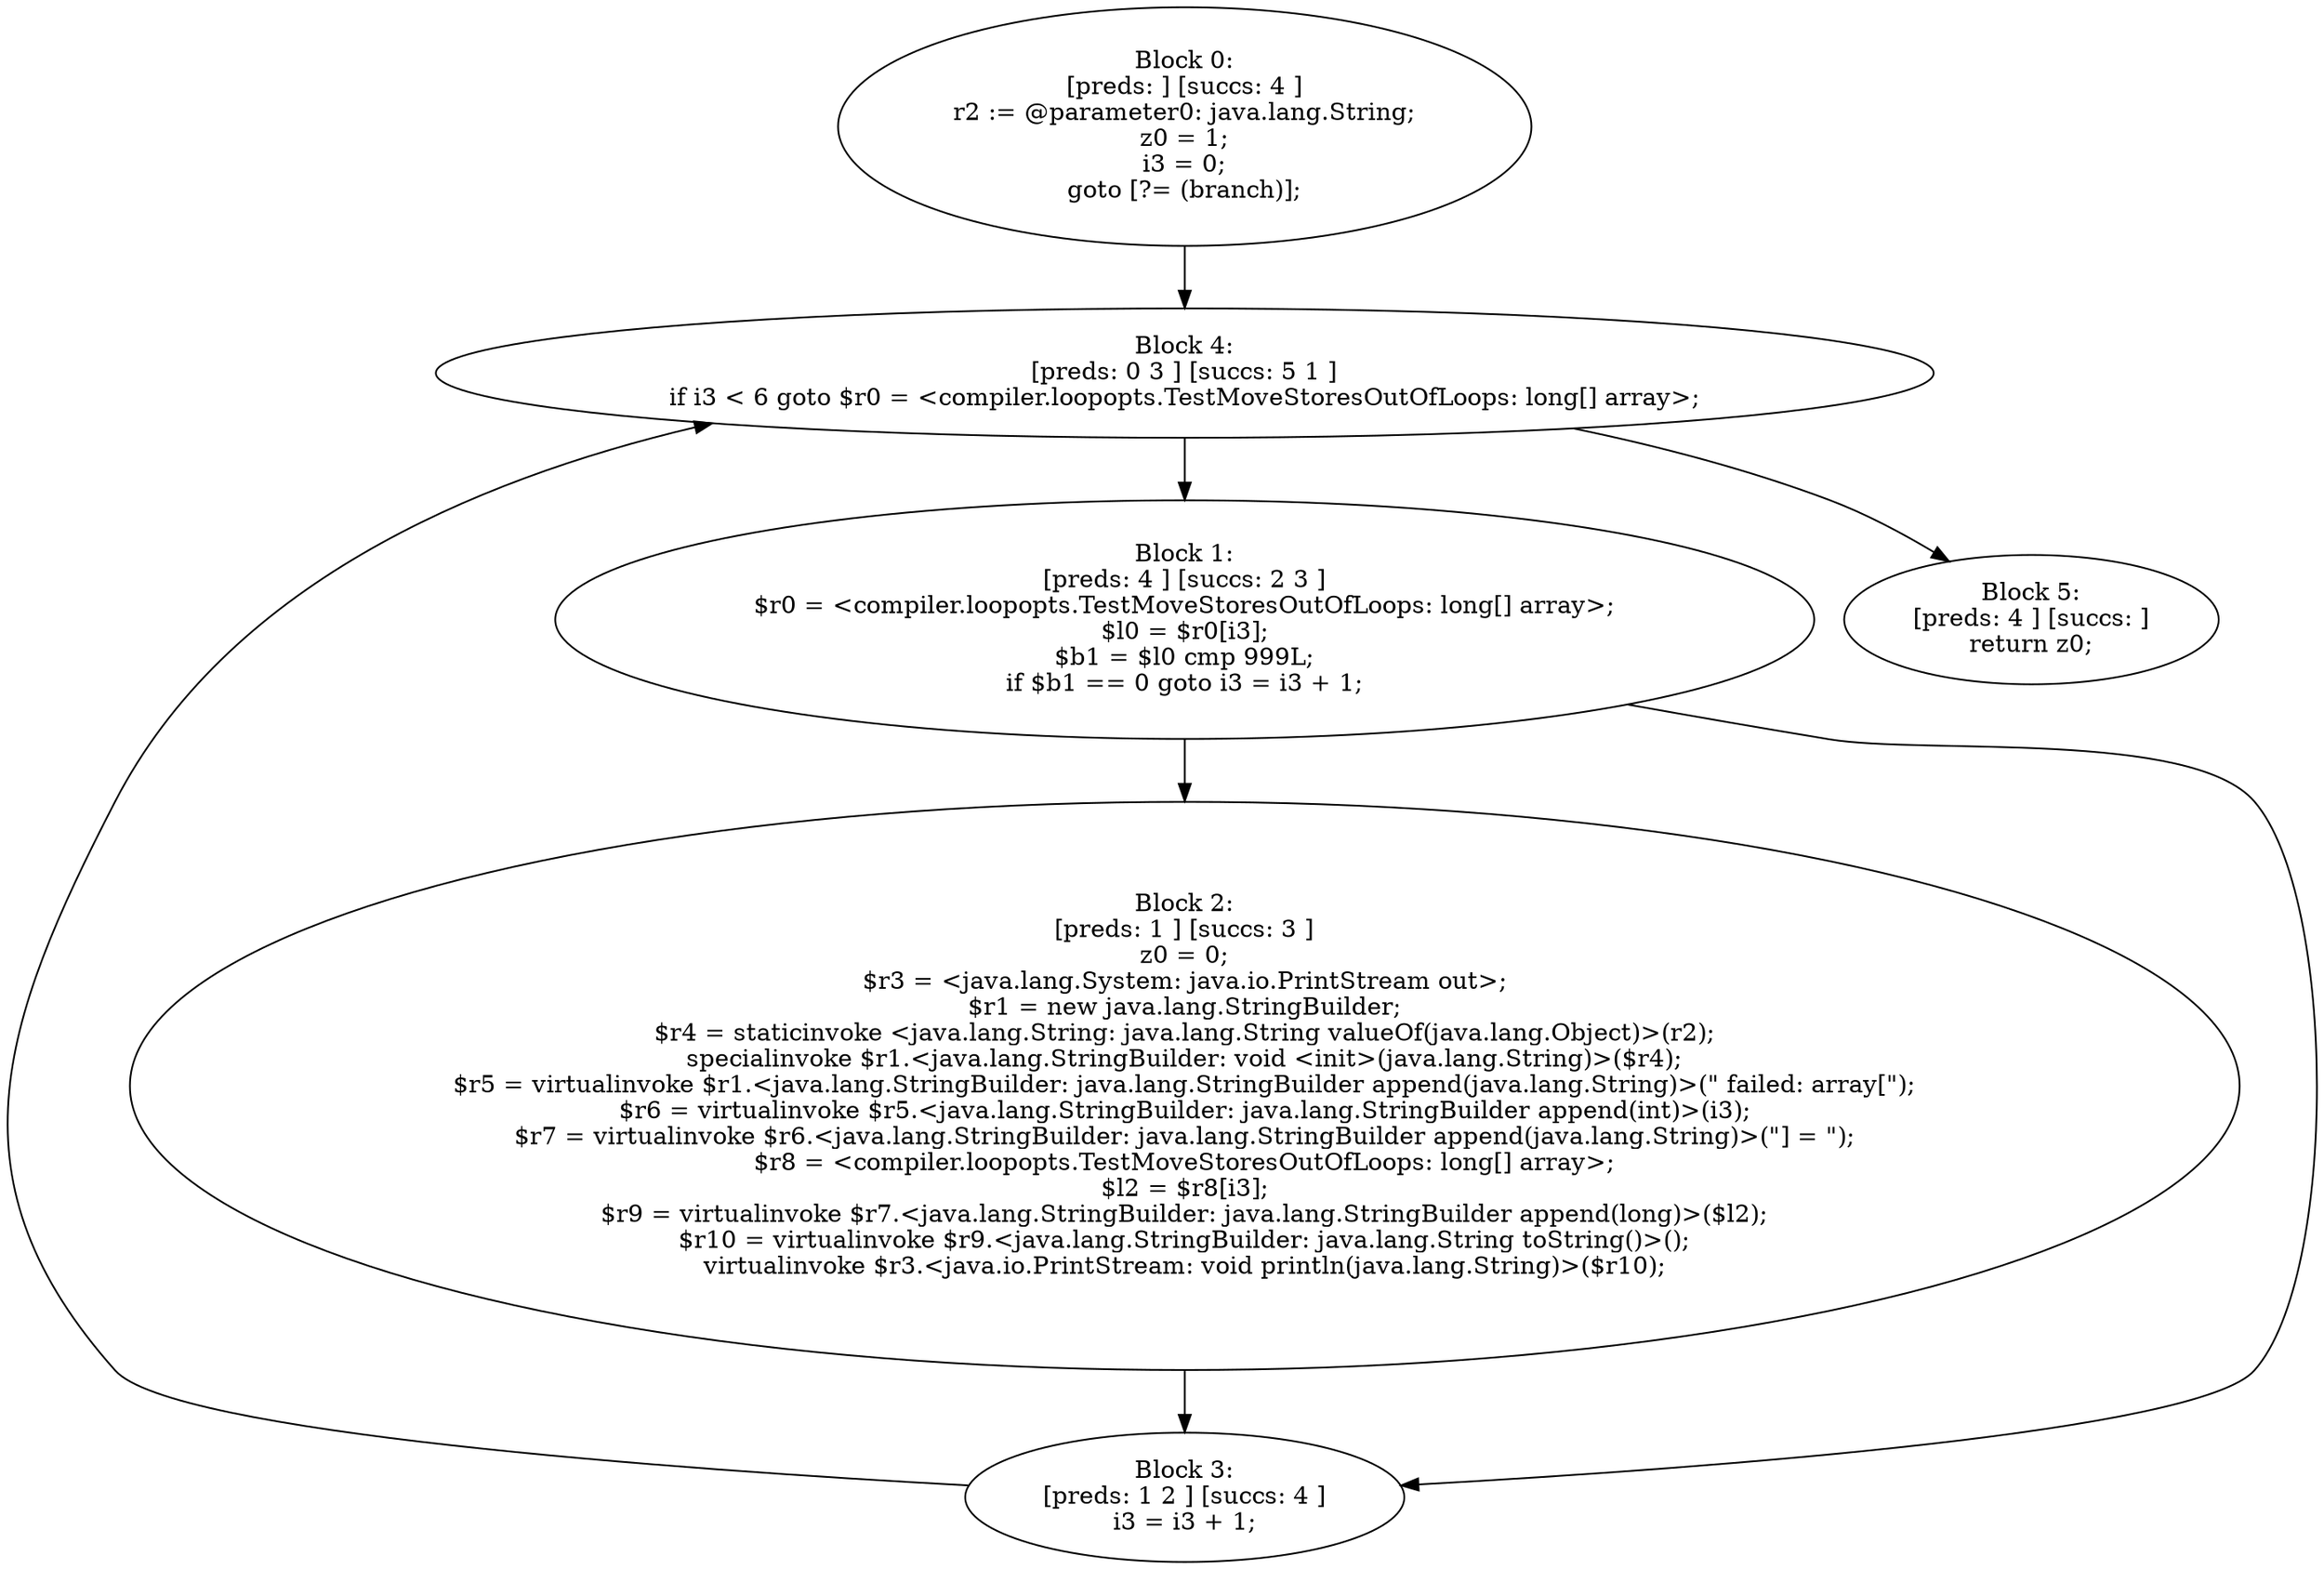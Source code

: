 digraph "unitGraph" {
    "Block 0:
[preds: ] [succs: 4 ]
r2 := @parameter0: java.lang.String;
z0 = 1;
i3 = 0;
goto [?= (branch)];
"
    "Block 1:
[preds: 4 ] [succs: 2 3 ]
$r0 = <compiler.loopopts.TestMoveStoresOutOfLoops: long[] array>;
$l0 = $r0[i3];
$b1 = $l0 cmp 999L;
if $b1 == 0 goto i3 = i3 + 1;
"
    "Block 2:
[preds: 1 ] [succs: 3 ]
z0 = 0;
$r3 = <java.lang.System: java.io.PrintStream out>;
$r1 = new java.lang.StringBuilder;
$r4 = staticinvoke <java.lang.String: java.lang.String valueOf(java.lang.Object)>(r2);
specialinvoke $r1.<java.lang.StringBuilder: void <init>(java.lang.String)>($r4);
$r5 = virtualinvoke $r1.<java.lang.StringBuilder: java.lang.StringBuilder append(java.lang.String)>(\" failed: array[\");
$r6 = virtualinvoke $r5.<java.lang.StringBuilder: java.lang.StringBuilder append(int)>(i3);
$r7 = virtualinvoke $r6.<java.lang.StringBuilder: java.lang.StringBuilder append(java.lang.String)>(\"] = \");
$r8 = <compiler.loopopts.TestMoveStoresOutOfLoops: long[] array>;
$l2 = $r8[i3];
$r9 = virtualinvoke $r7.<java.lang.StringBuilder: java.lang.StringBuilder append(long)>($l2);
$r10 = virtualinvoke $r9.<java.lang.StringBuilder: java.lang.String toString()>();
virtualinvoke $r3.<java.io.PrintStream: void println(java.lang.String)>($r10);
"
    "Block 3:
[preds: 1 2 ] [succs: 4 ]
i3 = i3 + 1;
"
    "Block 4:
[preds: 0 3 ] [succs: 5 1 ]
if i3 < 6 goto $r0 = <compiler.loopopts.TestMoveStoresOutOfLoops: long[] array>;
"
    "Block 5:
[preds: 4 ] [succs: ]
return z0;
"
    "Block 0:
[preds: ] [succs: 4 ]
r2 := @parameter0: java.lang.String;
z0 = 1;
i3 = 0;
goto [?= (branch)];
"->"Block 4:
[preds: 0 3 ] [succs: 5 1 ]
if i3 < 6 goto $r0 = <compiler.loopopts.TestMoveStoresOutOfLoops: long[] array>;
";
    "Block 1:
[preds: 4 ] [succs: 2 3 ]
$r0 = <compiler.loopopts.TestMoveStoresOutOfLoops: long[] array>;
$l0 = $r0[i3];
$b1 = $l0 cmp 999L;
if $b1 == 0 goto i3 = i3 + 1;
"->"Block 2:
[preds: 1 ] [succs: 3 ]
z0 = 0;
$r3 = <java.lang.System: java.io.PrintStream out>;
$r1 = new java.lang.StringBuilder;
$r4 = staticinvoke <java.lang.String: java.lang.String valueOf(java.lang.Object)>(r2);
specialinvoke $r1.<java.lang.StringBuilder: void <init>(java.lang.String)>($r4);
$r5 = virtualinvoke $r1.<java.lang.StringBuilder: java.lang.StringBuilder append(java.lang.String)>(\" failed: array[\");
$r6 = virtualinvoke $r5.<java.lang.StringBuilder: java.lang.StringBuilder append(int)>(i3);
$r7 = virtualinvoke $r6.<java.lang.StringBuilder: java.lang.StringBuilder append(java.lang.String)>(\"] = \");
$r8 = <compiler.loopopts.TestMoveStoresOutOfLoops: long[] array>;
$l2 = $r8[i3];
$r9 = virtualinvoke $r7.<java.lang.StringBuilder: java.lang.StringBuilder append(long)>($l2);
$r10 = virtualinvoke $r9.<java.lang.StringBuilder: java.lang.String toString()>();
virtualinvoke $r3.<java.io.PrintStream: void println(java.lang.String)>($r10);
";
    "Block 1:
[preds: 4 ] [succs: 2 3 ]
$r0 = <compiler.loopopts.TestMoveStoresOutOfLoops: long[] array>;
$l0 = $r0[i3];
$b1 = $l0 cmp 999L;
if $b1 == 0 goto i3 = i3 + 1;
"->"Block 3:
[preds: 1 2 ] [succs: 4 ]
i3 = i3 + 1;
";
    "Block 2:
[preds: 1 ] [succs: 3 ]
z0 = 0;
$r3 = <java.lang.System: java.io.PrintStream out>;
$r1 = new java.lang.StringBuilder;
$r4 = staticinvoke <java.lang.String: java.lang.String valueOf(java.lang.Object)>(r2);
specialinvoke $r1.<java.lang.StringBuilder: void <init>(java.lang.String)>($r4);
$r5 = virtualinvoke $r1.<java.lang.StringBuilder: java.lang.StringBuilder append(java.lang.String)>(\" failed: array[\");
$r6 = virtualinvoke $r5.<java.lang.StringBuilder: java.lang.StringBuilder append(int)>(i3);
$r7 = virtualinvoke $r6.<java.lang.StringBuilder: java.lang.StringBuilder append(java.lang.String)>(\"] = \");
$r8 = <compiler.loopopts.TestMoveStoresOutOfLoops: long[] array>;
$l2 = $r8[i3];
$r9 = virtualinvoke $r7.<java.lang.StringBuilder: java.lang.StringBuilder append(long)>($l2);
$r10 = virtualinvoke $r9.<java.lang.StringBuilder: java.lang.String toString()>();
virtualinvoke $r3.<java.io.PrintStream: void println(java.lang.String)>($r10);
"->"Block 3:
[preds: 1 2 ] [succs: 4 ]
i3 = i3 + 1;
";
    "Block 3:
[preds: 1 2 ] [succs: 4 ]
i3 = i3 + 1;
"->"Block 4:
[preds: 0 3 ] [succs: 5 1 ]
if i3 < 6 goto $r0 = <compiler.loopopts.TestMoveStoresOutOfLoops: long[] array>;
";
    "Block 4:
[preds: 0 3 ] [succs: 5 1 ]
if i3 < 6 goto $r0 = <compiler.loopopts.TestMoveStoresOutOfLoops: long[] array>;
"->"Block 5:
[preds: 4 ] [succs: ]
return z0;
";
    "Block 4:
[preds: 0 3 ] [succs: 5 1 ]
if i3 < 6 goto $r0 = <compiler.loopopts.TestMoveStoresOutOfLoops: long[] array>;
"->"Block 1:
[preds: 4 ] [succs: 2 3 ]
$r0 = <compiler.loopopts.TestMoveStoresOutOfLoops: long[] array>;
$l0 = $r0[i3];
$b1 = $l0 cmp 999L;
if $b1 == 0 goto i3 = i3 + 1;
";
}
